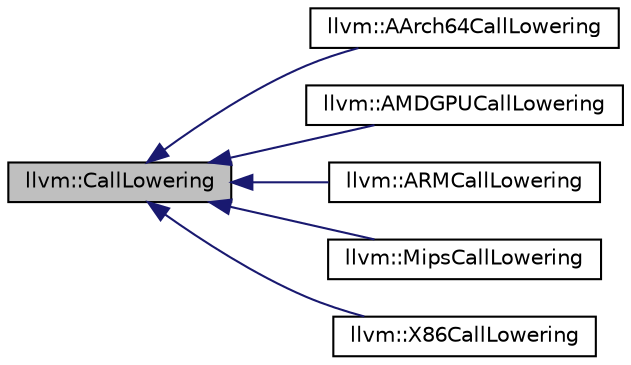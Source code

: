 digraph "llvm::CallLowering"
{
 // LATEX_PDF_SIZE
  bgcolor="transparent";
  edge [fontname="Helvetica",fontsize="10",labelfontname="Helvetica",labelfontsize="10"];
  node [fontname="Helvetica",fontsize="10",shape="box"];
  rankdir="LR";
  Node1 [label="llvm::CallLowering",height=0.2,width=0.4,color="black", fillcolor="grey75", style="filled", fontcolor="black",tooltip=" "];
  Node1 -> Node2 [dir="back",color="midnightblue",fontsize="10",style="solid",fontname="Helvetica"];
  Node2 [label="llvm::AArch64CallLowering",height=0.2,width=0.4,color="black",URL="$classllvm_1_1AArch64CallLowering.html",tooltip=" "];
  Node1 -> Node3 [dir="back",color="midnightblue",fontsize="10",style="solid",fontname="Helvetica"];
  Node3 [label="llvm::AMDGPUCallLowering",height=0.2,width=0.4,color="black",URL="$classllvm_1_1AMDGPUCallLowering.html",tooltip=" "];
  Node1 -> Node4 [dir="back",color="midnightblue",fontsize="10",style="solid",fontname="Helvetica"];
  Node4 [label="llvm::ARMCallLowering",height=0.2,width=0.4,color="black",URL="$classllvm_1_1ARMCallLowering.html",tooltip=" "];
  Node1 -> Node5 [dir="back",color="midnightblue",fontsize="10",style="solid",fontname="Helvetica"];
  Node5 [label="llvm::MipsCallLowering",height=0.2,width=0.4,color="black",URL="$classllvm_1_1MipsCallLowering.html",tooltip=" "];
  Node1 -> Node6 [dir="back",color="midnightblue",fontsize="10",style="solid",fontname="Helvetica"];
  Node6 [label="llvm::X86CallLowering",height=0.2,width=0.4,color="black",URL="$classllvm_1_1X86CallLowering.html",tooltip=" "];
}
